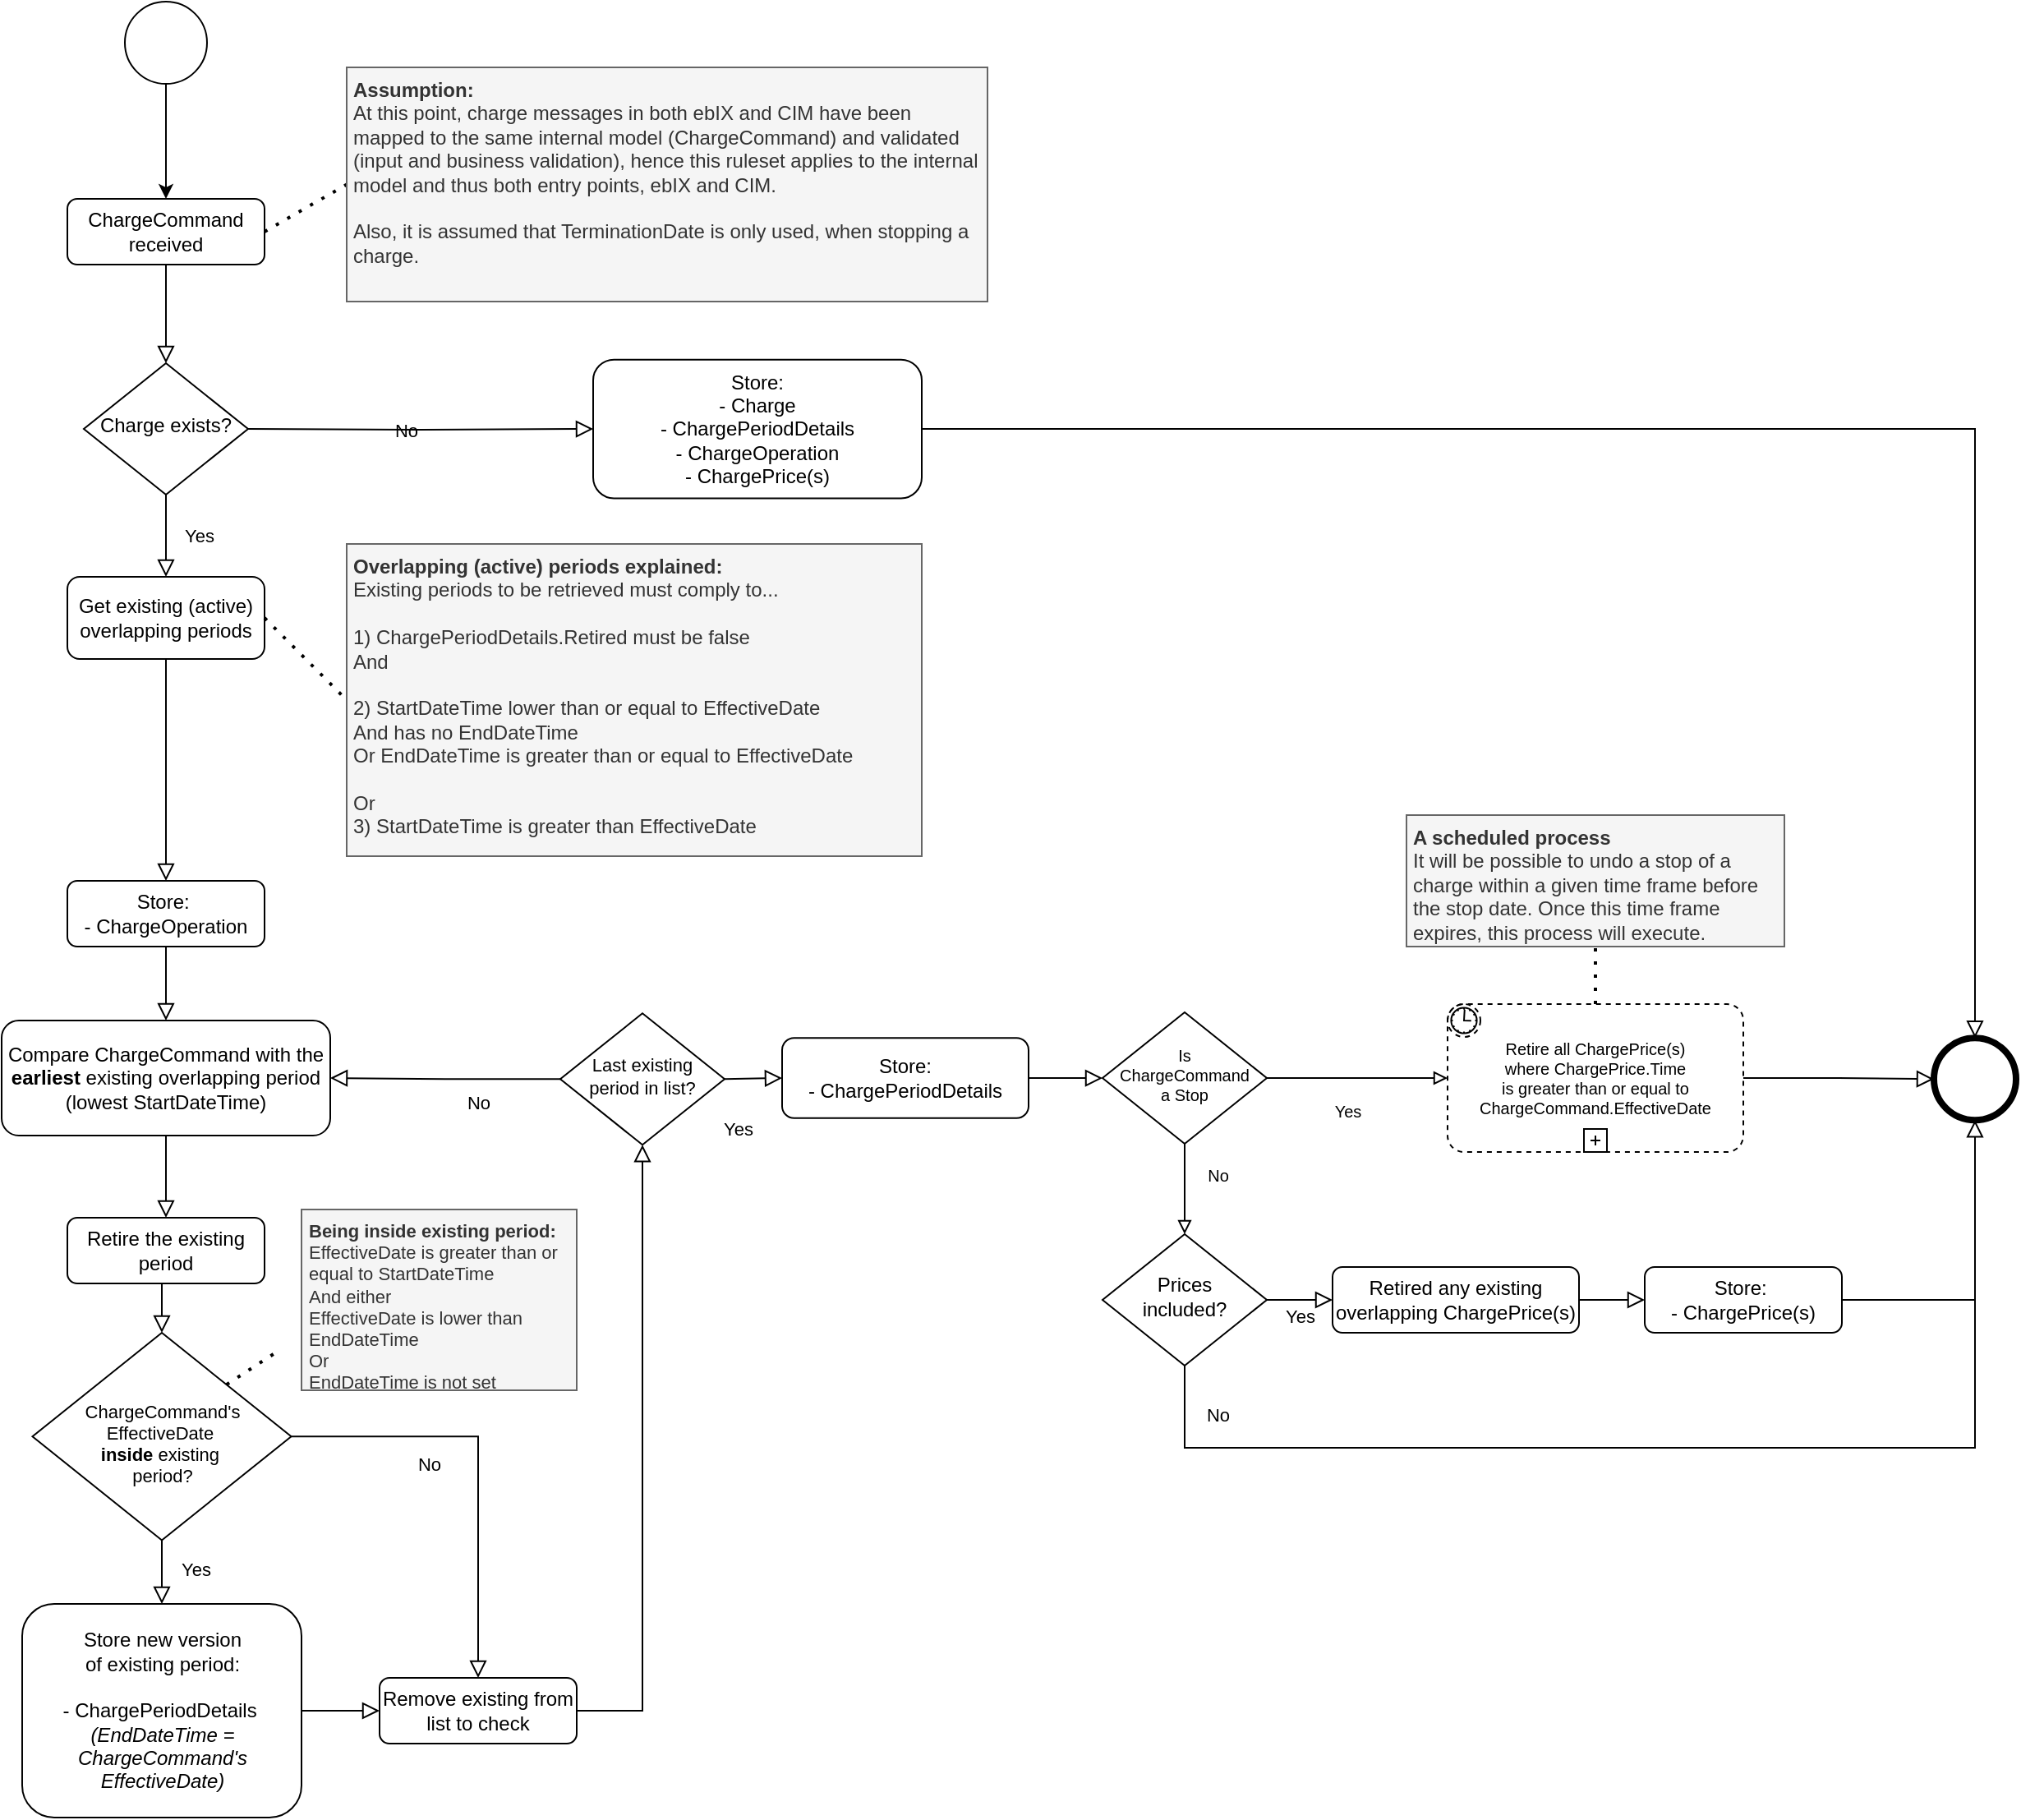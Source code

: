 <mxfile version="14.6.13" type="device"><diagram name="Ruleset" id="aTDmlHRYEX7bE9_bO80g"><mxGraphModel dx="1086" dy="879" grid="1" gridSize="10" guides="1" tooltips="1" connect="1" arrows="1" fold="1" page="1" pageScale="1" pageWidth="827" pageHeight="1169" math="0" shadow="0"><root><mxCell id="shvMQt2wjngiFg1QEDL--0"/><mxCell id="shvMQt2wjngiFg1QEDL--1" parent="shvMQt2wjngiFg1QEDL--0"/><mxCell id="shvMQt2wjngiFg1QEDL--2" value="" style="rounded=0;html=1;jettySize=auto;orthogonalLoop=1;fontSize=11;endArrow=block;endFill=0;endSize=8;strokeWidth=1;shadow=0;labelBackgroundColor=none;edgeStyle=orthogonalEdgeStyle;" parent="shvMQt2wjngiFg1QEDL--1" source="shvMQt2wjngiFg1QEDL--3" target="shvMQt2wjngiFg1QEDL--5" edge="1"><mxGeometry relative="1" as="geometry"/></mxCell><mxCell id="shvMQt2wjngiFg1QEDL--3" value="ChargeCommand&lt;br&gt;received" style="rounded=1;whiteSpace=wrap;html=1;fontSize=12;glass=0;strokeWidth=1;shadow=0;" parent="shvMQt2wjngiFg1QEDL--1" vertex="1"><mxGeometry x="80" y="170" width="120" height="40" as="geometry"/></mxCell><mxCell id="shvMQt2wjngiFg1QEDL--4" value="Yes" style="rounded=0;html=1;jettySize=auto;orthogonalLoop=1;fontSize=11;endArrow=block;endFill=0;endSize=8;strokeWidth=1;shadow=0;labelBackgroundColor=none;edgeStyle=orthogonalEdgeStyle;entryX=0.5;entryY=0;entryDx=0;entryDy=0;entryPerimeter=0;" parent="shvMQt2wjngiFg1QEDL--1" source="shvMQt2wjngiFg1QEDL--5" target="shvMQt2wjngiFg1QEDL--29" edge="1"><mxGeometry y="20" relative="1" as="geometry"><mxPoint as="offset"/><mxPoint x="140" y="400" as="targetPoint"/></mxGeometry></mxCell><mxCell id="shvMQt2wjngiFg1QEDL--5" value="Charge exists?" style="rhombus;whiteSpace=wrap;html=1;shadow=0;fontFamily=Helvetica;fontSize=12;align=center;strokeWidth=1;spacing=6;spacingTop=-4;" parent="shvMQt2wjngiFg1QEDL--1" vertex="1"><mxGeometry x="90" y="270" width="100" height="80" as="geometry"/></mxCell><mxCell id="shvMQt2wjngiFg1QEDL--9" value="" style="edgeStyle=orthogonalEdgeStyle;rounded=0;orthogonalLoop=1;jettySize=auto;html=1;" parent="shvMQt2wjngiFg1QEDL--1" source="shvMQt2wjngiFg1QEDL--10" target="shvMQt2wjngiFg1QEDL--3" edge="1"><mxGeometry relative="1" as="geometry"/></mxCell><mxCell id="shvMQt2wjngiFg1QEDL--10" value="" style="ellipse;whiteSpace=wrap;html=1;aspect=fixed;" parent="shvMQt2wjngiFg1QEDL--1" vertex="1"><mxGeometry x="115" y="50" width="50" height="50" as="geometry"/></mxCell><mxCell id="shvMQt2wjngiFg1QEDL--15" value="No" style="edgeStyle=orthogonalEdgeStyle;rounded=0;html=1;jettySize=auto;orthogonalLoop=1;fontSize=11;endArrow=block;endFill=0;endSize=8;strokeWidth=1;shadow=0;labelBackgroundColor=none;entryX=0;entryY=0.5;entryDx=0;entryDy=0;" parent="shvMQt2wjngiFg1QEDL--1" target="wn73D-RLNSkzq5rc3Wdc-18" edge="1"><mxGeometry y="10" relative="1" as="geometry"><mxPoint as="offset"/><mxPoint x="190" y="310" as="sourcePoint"/><mxPoint x="490" y="310.005" as="targetPoint"/></mxGeometry></mxCell><mxCell id="shvMQt2wjngiFg1QEDL--17" value="" style="ellipse;whiteSpace=wrap;html=1;aspect=fixed;strokeWidth=4;" parent="shvMQt2wjngiFg1QEDL--1" vertex="1"><mxGeometry x="1216" y="680.63" width="50" height="50" as="geometry"/></mxCell><mxCell id="shvMQt2wjngiFg1QEDL--21" value="" style="endArrow=none;dashed=1;html=1;dashPattern=1 3;strokeWidth=2;exitX=1;exitY=0.5;exitDx=0;exitDy=0;entryX=0;entryY=0.5;entryDx=0;entryDy=0;" parent="shvMQt2wjngiFg1QEDL--1" source="shvMQt2wjngiFg1QEDL--3" target="0ldkaYuPEn0-mHDtntOZ-0" edge="1"><mxGeometry width="50" height="50" relative="1" as="geometry"><mxPoint x="540" y="490" as="sourcePoint"/><mxPoint x="240" y="190" as="targetPoint"/></mxGeometry></mxCell><mxCell id="shvMQt2wjngiFg1QEDL--23" value="Remove existing from list to check" style="rounded=1;whiteSpace=wrap;html=1;fontSize=12;glass=0;strokeWidth=1;shadow=0;" parent="shvMQt2wjngiFg1QEDL--1" vertex="1"><mxGeometry x="270" y="1070" width="120" height="40" as="geometry"/></mxCell><mxCell id="shvMQt2wjngiFg1QEDL--28" value="Compare ChargeCommand with the &lt;b&gt;earliest &lt;/b&gt;existing overlapping period (lowest StartDateTime)" style="rounded=1;whiteSpace=wrap;html=1;fontSize=12;glass=0;strokeWidth=1;shadow=0;" parent="shvMQt2wjngiFg1QEDL--1" vertex="1"><mxGeometry x="40" y="670" width="200" height="70" as="geometry"/></mxCell><mxCell id="shvMQt2wjngiFg1QEDL--29" value="Get existing (active) overlapping periods" style="rounded=1;whiteSpace=wrap;html=1;fontSize=12;glass=0;strokeWidth=1;shadow=0;" parent="shvMQt2wjngiFg1QEDL--1" vertex="1"><mxGeometry x="80" y="400" width="120" height="50" as="geometry"/></mxCell><mxCell id="shvMQt2wjngiFg1QEDL--30" value="" style="rounded=0;html=1;jettySize=auto;orthogonalLoop=1;fontSize=11;endArrow=block;endFill=0;endSize=8;strokeWidth=1;shadow=0;labelBackgroundColor=none;edgeStyle=orthogonalEdgeStyle;exitX=0.5;exitY=1;exitDx=0;exitDy=0;entryX=0.5;entryY=0;entryDx=0;entryDy=0;" parent="shvMQt2wjngiFg1QEDL--1" source="shvMQt2wjngiFg1QEDL--29" target="VuEprpbZBXuSw6ltTNLs-4" edge="1"><mxGeometry y="20" relative="1" as="geometry"><mxPoint as="offset"/><mxPoint x="160" y="640" as="targetPoint"/><mxPoint x="150" y="590" as="sourcePoint"/></mxGeometry></mxCell><mxCell id="shvMQt2wjngiFg1QEDL--31" value="" style="rounded=0;html=1;jettySize=auto;orthogonalLoop=1;fontSize=11;endArrow=block;endFill=0;endSize=8;strokeWidth=1;shadow=0;labelBackgroundColor=none;edgeStyle=orthogonalEdgeStyle;exitX=0.5;exitY=1;exitDx=0;exitDy=0;entryX=0.5;entryY=0;entryDx=0;entryDy=0;" parent="shvMQt2wjngiFg1QEDL--1" source="shvMQt2wjngiFg1QEDL--28" target="VuEprpbZBXuSw6ltTNLs-3" edge="1"><mxGeometry y="20" relative="1" as="geometry"><mxPoint as="offset"/><mxPoint x="140" y="815" as="targetPoint"/><mxPoint x="150" y="755" as="sourcePoint"/></mxGeometry></mxCell><mxCell id="shvMQt2wjngiFg1QEDL--34" value="Last existing period in list?" style="rhombus;whiteSpace=wrap;html=1;shadow=0;fontFamily=Helvetica;fontSize=11;align=center;strokeWidth=1;spacing=6;spacingTop=-4;" parent="shvMQt2wjngiFg1QEDL--1" vertex="1"><mxGeometry x="380" y="665.63" width="100" height="80" as="geometry"/></mxCell><mxCell id="shvMQt2wjngiFg1QEDL--35" value="" style="edgeStyle=orthogonalEdgeStyle;rounded=0;html=1;jettySize=auto;orthogonalLoop=1;fontSize=11;endArrow=block;endFill=0;endSize=8;strokeWidth=1;shadow=0;labelBackgroundColor=none;entryX=0;entryY=0.5;entryDx=0;entryDy=0;exitX=1;exitY=0.5;exitDx=0;exitDy=0;" parent="shvMQt2wjngiFg1QEDL--1" source="VuEprpbZBXuSw6ltTNLs-0" target="shvMQt2wjngiFg1QEDL--23" edge="1"><mxGeometry y="10" relative="1" as="geometry"><mxPoint as="offset"/><mxPoint x="225" y="1085" as="sourcePoint"/><mxPoint x="500" y="1449" as="targetPoint"/></mxGeometry></mxCell><mxCell id="shvMQt2wjngiFg1QEDL--36" value="" style="edgeStyle=orthogonalEdgeStyle;rounded=0;html=1;jettySize=auto;orthogonalLoop=1;fontSize=11;endArrow=block;endFill=0;endSize=8;strokeWidth=1;shadow=0;labelBackgroundColor=none;entryX=0.5;entryY=1;entryDx=0;entryDy=0;exitX=1;exitY=0.5;exitDx=0;exitDy=0;" parent="shvMQt2wjngiFg1QEDL--1" source="shvMQt2wjngiFg1QEDL--23" target="shvMQt2wjngiFg1QEDL--34" edge="1"><mxGeometry x="0.143" y="-20" relative="1" as="geometry"><mxPoint as="offset"/><mxPoint x="340" y="1285" as="sourcePoint"/><mxPoint x="990" y="1270" as="targetPoint"/></mxGeometry></mxCell><mxCell id="shvMQt2wjngiFg1QEDL--41" value="Yes" style="edgeStyle=orthogonalEdgeStyle;rounded=0;html=1;jettySize=auto;orthogonalLoop=1;fontSize=11;endArrow=block;endFill=0;endSize=8;strokeWidth=1;shadow=0;labelBackgroundColor=none;exitX=0.5;exitY=1;exitDx=0;exitDy=0;entryX=0.5;entryY=0;entryDx=0;entryDy=0;" parent="shvMQt2wjngiFg1QEDL--1" source="shvMQt2wjngiFg1QEDL--48" target="VuEprpbZBXuSw6ltTNLs-0" edge="1"><mxGeometry x="-0.066" y="20" relative="1" as="geometry"><mxPoint as="offset"/><mxPoint x="140" y="995" as="sourcePoint"/><mxPoint x="140" y="1055" as="targetPoint"/></mxGeometry></mxCell><mxCell id="shvMQt2wjngiFg1QEDL--42" value="Yes" style="edgeStyle=orthogonalEdgeStyle;rounded=0;html=1;jettySize=auto;orthogonalLoop=1;fontSize=11;endArrow=block;endFill=0;endSize=8;strokeWidth=1;shadow=0;labelBackgroundColor=none;exitX=1;exitY=0.5;exitDx=0;exitDy=0;entryX=0;entryY=0.5;entryDx=0;entryDy=0;" parent="shvMQt2wjngiFg1QEDL--1" source="shvMQt2wjngiFg1QEDL--34" target="VuEprpbZBXuSw6ltTNLs-7" edge="1"><mxGeometry x="-0.601" y="-30" relative="1" as="geometry"><mxPoint as="offset"/><mxPoint x="410" y="1420" as="sourcePoint"/><mxPoint x="580" y="730" as="targetPoint"/><Array as="points"><mxPoint x="480" y="705"/><mxPoint x="480" y="705"/></Array></mxGeometry></mxCell><mxCell id="shvMQt2wjngiFg1QEDL--48" value="&lt;font style=&quot;font-size: 11px&quot;&gt;&lt;br&gt;ChargeCommand's&lt;br&gt;EffectiveDate&amp;nbsp;&lt;br&gt;&lt;b&gt;inside&amp;nbsp;&lt;/b&gt;existing&amp;nbsp;&lt;br&gt;period?&lt;/font&gt;" style="rhombus;whiteSpace=wrap;html=1;shadow=0;fontFamily=Helvetica;fontSize=10;align=center;strokeWidth=1;spacing=6;spacingTop=-4;" parent="shvMQt2wjngiFg1QEDL--1" vertex="1"><mxGeometry x="58.75" y="860" width="157.5" height="126.25" as="geometry"/></mxCell><mxCell id="shvMQt2wjngiFg1QEDL--50" value="No" style="rounded=0;html=1;jettySize=auto;orthogonalLoop=1;fontSize=11;endArrow=block;endFill=0;endSize=8;strokeWidth=1;shadow=0;labelBackgroundColor=none;edgeStyle=orthogonalEdgeStyle;exitX=1;exitY=0.5;exitDx=0;exitDy=0;entryX=0.5;entryY=0;entryDx=0;entryDy=0;" parent="shvMQt2wjngiFg1QEDL--1" source="shvMQt2wjngiFg1QEDL--48" target="shvMQt2wjngiFg1QEDL--23" edge="1"><mxGeometry x="-0.357" y="-17" relative="1" as="geometry"><mxPoint as="offset"/><mxPoint x="274" y="875" as="targetPoint"/><mxPoint x="150" y="855" as="sourcePoint"/></mxGeometry></mxCell><mxCell id="shvMQt2wjngiFg1QEDL--53" value="" style="rounded=0;html=1;jettySize=auto;orthogonalLoop=1;fontSize=11;endArrow=block;endFill=0;endSize=8;strokeWidth=1;shadow=0;labelBackgroundColor=none;edgeStyle=orthogonalEdgeStyle;exitX=0.5;exitY=1;exitDx=0;exitDy=0;entryX=0.5;entryY=0;entryDx=0;entryDy=0;" parent="shvMQt2wjngiFg1QEDL--1" source="VuEprpbZBXuSw6ltTNLs-3" target="shvMQt2wjngiFg1QEDL--48" edge="1"><mxGeometry y="20" relative="1" as="geometry"><mxPoint as="offset"/><mxPoint x="140" y="955" as="targetPoint"/><mxPoint x="150" y="855" as="sourcePoint"/></mxGeometry></mxCell><mxCell id="VuEprpbZBXuSw6ltTNLs-0" value="Store new version &lt;br&gt;of existing period:&lt;br&gt;&amp;nbsp;&lt;br&gt;- ChargePeriodDetails&amp;nbsp;&lt;br&gt;&lt;i&gt;(EndDateTime = ChargeCommand's EffectiveDate)&lt;/i&gt;" style="rounded=1;whiteSpace=wrap;html=1;fontSize=12;glass=0;strokeWidth=1;shadow=0;" parent="shvMQt2wjngiFg1QEDL--1" vertex="1"><mxGeometry x="52.5" y="1025" width="170" height="130" as="geometry"/></mxCell><mxCell id="VuEprpbZBXuSw6ltTNLs-3" value="Retire&lt;b&gt;&amp;nbsp;&lt;/b&gt;the existing period" style="rounded=1;whiteSpace=wrap;html=1;fontSize=12;glass=0;strokeWidth=1;shadow=0;" parent="shvMQt2wjngiFg1QEDL--1" vertex="1"><mxGeometry x="80" y="790" width="120" height="40" as="geometry"/></mxCell><mxCell id="VuEprpbZBXuSw6ltTNLs-4" value="Store:&amp;nbsp;&lt;br&gt;- ChargeOperation" style="rounded=1;whiteSpace=wrap;html=1;fontSize=12;glass=0;strokeWidth=1;shadow=0;" parent="shvMQt2wjngiFg1QEDL--1" vertex="1"><mxGeometry x="80" y="585" width="120" height="40" as="geometry"/></mxCell><mxCell id="VuEprpbZBXuSw6ltTNLs-5" value="" style="rounded=0;html=1;jettySize=auto;orthogonalLoop=1;fontSize=11;endArrow=block;endFill=0;endSize=8;strokeWidth=1;shadow=0;labelBackgroundColor=none;edgeStyle=orthogonalEdgeStyle;exitX=0.5;exitY=1;exitDx=0;exitDy=0;entryX=0.5;entryY=0;entryDx=0;entryDy=0;" parent="shvMQt2wjngiFg1QEDL--1" source="VuEprpbZBXuSw6ltTNLs-4" target="shvMQt2wjngiFg1QEDL--28" edge="1"><mxGeometry y="20" relative="1" as="geometry"><mxPoint as="offset"/><mxPoint x="140" y="805" as="targetPoint"/><mxPoint x="150" y="695" as="sourcePoint"/></mxGeometry></mxCell><mxCell id="VuEprpbZBXuSw6ltTNLs-7" value="Store:&lt;br&gt;- ChargePeriodDetails" style="rounded=1;whiteSpace=wrap;html=1;fontSize=12;glass=0;strokeWidth=1;shadow=0;" parent="shvMQt2wjngiFg1QEDL--1" vertex="1"><mxGeometry x="515" y="680.63" width="150" height="48.75" as="geometry"/></mxCell><mxCell id="VuEprpbZBXuSw6ltTNLs-8" value="No" style="rounded=0;html=1;jettySize=auto;orthogonalLoop=1;fontSize=11;endArrow=block;endFill=0;endSize=8;strokeWidth=1;shadow=0;labelBackgroundColor=none;edgeStyle=orthogonalEdgeStyle;exitX=0;exitY=0.5;exitDx=0;exitDy=0;entryX=1;entryY=0.5;entryDx=0;entryDy=0;" parent="shvMQt2wjngiFg1QEDL--1" source="shvMQt2wjngiFg1QEDL--34" target="shvMQt2wjngiFg1QEDL--28" edge="1"><mxGeometry x="-0.289" y="14" relative="1" as="geometry"><mxPoint as="offset"/><mxPoint x="150" y="825" as="targetPoint"/><mxPoint x="150" y="775" as="sourcePoint"/></mxGeometry></mxCell><mxCell id="0ldkaYuPEn0-mHDtntOZ-3" value="No" style="edgeStyle=orthogonalEdgeStyle;rounded=0;orthogonalLoop=1;jettySize=auto;html=1;exitX=0.5;exitY=1;exitDx=0;exitDy=0;endArrow=none;endFill=0;" edge="1" parent="shvMQt2wjngiFg1QEDL--1" source="wn73D-RLNSkzq5rc3Wdc-2"><mxGeometry x="-0.797" y="20" relative="1" as="geometry"><mxPoint x="1241" y="770" as="targetPoint"/><Array as="points"><mxPoint x="760" y="930"/><mxPoint x="1241" y="930"/></Array><mxPoint as="offset"/></mxGeometry></mxCell><mxCell id="wn73D-RLNSkzq5rc3Wdc-2" value="Prices &lt;br&gt;included?" style="rhombus;whiteSpace=wrap;html=1;shadow=0;fontFamily=Helvetica;fontSize=12;align=center;strokeWidth=1;spacing=6;spacingTop=-4;" parent="shvMQt2wjngiFg1QEDL--1" vertex="1"><mxGeometry x="710" y="800" width="100" height="80" as="geometry"/></mxCell><mxCell id="wn73D-RLNSkzq5rc3Wdc-3" value="Store:&amp;nbsp;&lt;br&gt;- ChargePrice(s)" style="rounded=1;whiteSpace=wrap;html=1;fontSize=12;glass=0;strokeWidth=1;shadow=0;" parent="shvMQt2wjngiFg1QEDL--1" vertex="1"><mxGeometry x="1040" y="820" width="120" height="40" as="geometry"/></mxCell><mxCell id="wn73D-RLNSkzq5rc3Wdc-4" value="Retired any existing overlapping ChargePrice(s)" style="rounded=1;whiteSpace=wrap;html=1;fontSize=12;glass=0;strokeWidth=1;shadow=0;" parent="shvMQt2wjngiFg1QEDL--1" vertex="1"><mxGeometry x="850" y="820" width="150" height="40" as="geometry"/></mxCell><mxCell id="wn73D-RLNSkzq5rc3Wdc-6" value="" style="rounded=0;html=1;jettySize=auto;orthogonalLoop=1;fontSize=11;endArrow=block;endFill=0;endSize=8;strokeWidth=1;shadow=0;labelBackgroundColor=none;edgeStyle=orthogonalEdgeStyle;exitX=1;exitY=0.5;exitDx=0;exitDy=0;entryX=0;entryY=0.5;entryDx=0;entryDy=0;" parent="shvMQt2wjngiFg1QEDL--1" source="VuEprpbZBXuSw6ltTNLs-7" target="0ldkaYuPEn0-mHDtntOZ-12" edge="1"><mxGeometry y="20" relative="1" as="geometry"><mxPoint as="offset"/><mxPoint x="700" y="730" as="targetPoint"/><mxPoint x="700" y="300" as="sourcePoint"/></mxGeometry></mxCell><mxCell id="wn73D-RLNSkzq5rc3Wdc-11" value="Yes" style="edgeStyle=orthogonalEdgeStyle;rounded=0;html=1;jettySize=auto;orthogonalLoop=1;fontSize=11;endArrow=block;endFill=0;endSize=8;strokeWidth=1;shadow=0;labelBackgroundColor=none;exitX=1;exitY=0.5;exitDx=0;exitDy=0;entryX=0;entryY=0.5;entryDx=0;entryDy=0;" parent="shvMQt2wjngiFg1QEDL--1" source="wn73D-RLNSkzq5rc3Wdc-2" target="wn73D-RLNSkzq5rc3Wdc-4" edge="1"><mxGeometry y="-10" relative="1" as="geometry"><mxPoint as="offset"/><mxPoint x="1018" y="469.99" as="sourcePoint"/><mxPoint x="1288" y="544.99" as="targetPoint"/></mxGeometry></mxCell><mxCell id="wn73D-RLNSkzq5rc3Wdc-12" style="edgeStyle=orthogonalEdgeStyle;rounded=0;orthogonalLoop=1;jettySize=auto;html=1;exitX=0.5;exitY=1;exitDx=0;exitDy=0;strokeColor=#000000;" parent="shvMQt2wjngiFg1QEDL--1" source="wn73D-RLNSkzq5rc3Wdc-4" target="wn73D-RLNSkzq5rc3Wdc-4" edge="1"><mxGeometry relative="1" as="geometry"/></mxCell><mxCell id="wn73D-RLNSkzq5rc3Wdc-14" value="" style="rounded=0;html=1;jettySize=auto;orthogonalLoop=1;fontSize=11;endArrow=block;endFill=0;endSize=8;strokeWidth=1;shadow=0;labelBackgroundColor=none;edgeStyle=orthogonalEdgeStyle;exitX=1;exitY=0.5;exitDx=0;exitDy=0;entryX=0;entryY=0.5;entryDx=0;entryDy=0;" parent="shvMQt2wjngiFg1QEDL--1" source="wn73D-RLNSkzq5rc3Wdc-4" target="wn73D-RLNSkzq5rc3Wdc-3" edge="1"><mxGeometry y="20" relative="1" as="geometry"><mxPoint as="offset"/><mxPoint x="1143" y="779.99" as="targetPoint"/><mxPoint x="1172.5" y="449.99" as="sourcePoint"/></mxGeometry></mxCell><mxCell id="wn73D-RLNSkzq5rc3Wdc-18" value="Store:&lt;br&gt;- Charge&lt;br&gt;- ChargePeriodDetails&lt;br&gt;- ChargeOperation&lt;br&gt;- ChargePrice(s)" style="rounded=1;whiteSpace=wrap;html=1;fontSize=12;glass=0;strokeWidth=1;shadow=0;" parent="shvMQt2wjngiFg1QEDL--1" vertex="1"><mxGeometry x="400" y="267.82" width="200" height="84.37" as="geometry"/></mxCell><mxCell id="wn73D-RLNSkzq5rc3Wdc-24" value="" style="rounded=0;html=1;jettySize=auto;orthogonalLoop=1;fontSize=11;endArrow=block;endFill=0;endSize=8;strokeWidth=1;shadow=0;labelBackgroundColor=none;edgeStyle=orthogonalEdgeStyle;exitX=1;exitY=0.5;exitDx=0;exitDy=0;entryX=0.5;entryY=1;entryDx=0;entryDy=0;" parent="shvMQt2wjngiFg1QEDL--1" source="wn73D-RLNSkzq5rc3Wdc-3" target="shvMQt2wjngiFg1QEDL--17" edge="1"><mxGeometry y="20" relative="1" as="geometry"><mxPoint as="offset"/><mxPoint x="1230" y="820" as="targetPoint"/><mxPoint x="1153" y="719.99" as="sourcePoint"/></mxGeometry></mxCell><mxCell id="wn73D-RLNSkzq5rc3Wdc-25" value="" style="edgeStyle=orthogonalEdgeStyle;rounded=0;html=1;jettySize=auto;orthogonalLoop=1;fontSize=11;endArrow=block;endFill=0;endSize=8;strokeWidth=1;shadow=0;labelBackgroundColor=none;exitX=1;exitY=0.5;exitDx=0;exitDy=0;entryX=0.5;entryY=0;entryDx=0;entryDy=0;" parent="shvMQt2wjngiFg1QEDL--1" source="wn73D-RLNSkzq5rc3Wdc-18" target="shvMQt2wjngiFg1QEDL--17" edge="1"><mxGeometry x="-0.489" y="20" relative="1" as="geometry"><mxPoint as="offset"/><mxPoint x="787" y="720" as="sourcePoint"/><mxPoint x="940" y="670" as="targetPoint"/><Array as="points"><mxPoint x="1241" y="310"/></Array></mxGeometry></mxCell><mxCell id="0ldkaYuPEn0-mHDtntOZ-0" value="&lt;b&gt;Assumption:&amp;nbsp;&lt;/b&gt;&lt;br&gt;At this point, charge messages in both ebIX and CIM have been mapped to the same internal model (ChargeCommand) and validated (input and business validation), hence this ruleset applies to the internal model and thus both entry points, ebIX and CIM.&lt;br&gt;&lt;br&gt;Also, it is assumed that TerminationDate is only used, when stopping a charge.&amp;nbsp;" style="text;html=1;strokeColor=#666666;fillColor=#f5f5f5;align=left;verticalAlign=top;whiteSpace=wrap;rounded=0;fontColor=#333333;perimeterSpacing=0;spacingTop=0;spacingLeft=2;spacingBottom=2;" vertex="1" parent="shvMQt2wjngiFg1QEDL--1"><mxGeometry x="250" y="90" width="390" height="142.5" as="geometry"/></mxCell><mxCell id="0ldkaYuPEn0-mHDtntOZ-1" value="" style="endArrow=none;dashed=1;html=1;dashPattern=1 3;strokeWidth=2;exitX=1;exitY=0.5;exitDx=0;exitDy=0;entryX=0;entryY=0.5;entryDx=0;entryDy=0;" edge="1" parent="shvMQt2wjngiFg1QEDL--1" source="shvMQt2wjngiFg1QEDL--29" target="0ldkaYuPEn0-mHDtntOZ-2"><mxGeometry width="50" height="50" relative="1" as="geometry"><mxPoint x="210" y="200" as="sourcePoint"/><mxPoint x="240" y="425" as="targetPoint"/></mxGeometry></mxCell><mxCell id="0ldkaYuPEn0-mHDtntOZ-2" value="&lt;b&gt;Overlapping (active) periods explained:&lt;/b&gt;&lt;br&gt;Existing periods to be retrieved must comply to...&lt;br&gt;&lt;br&gt;1) ChargePeriodDetails.Retired must be false&lt;br&gt;And&amp;nbsp;&lt;br&gt;&lt;br&gt;2) StartDateTime lower than or equal to EffectiveDate&lt;br&gt;And has no EndDateTime&lt;br&gt;Or EndDateTime is greater than or equal to EffectiveDate&lt;br&gt;&lt;br&gt;Or&lt;br&gt;3) StartDateTime is greater than EffectiveDate&lt;br&gt;&lt;div&gt;&lt;br&gt;&lt;/div&gt;" style="text;html=1;strokeColor=#666666;fillColor=#f5f5f5;align=left;verticalAlign=top;whiteSpace=wrap;rounded=0;fontColor=#333333;perimeterSpacing=0;spacingTop=0;spacingLeft=2;spacingBottom=2;" vertex="1" parent="shvMQt2wjngiFg1QEDL--1"><mxGeometry x="250" y="380" width="350" height="190" as="geometry"/></mxCell><mxCell id="0ldkaYuPEn0-mHDtntOZ-11" value="No" style="edgeStyle=orthogonalEdgeStyle;rounded=0;orthogonalLoop=1;jettySize=auto;html=1;entryX=0.5;entryY=0;entryDx=0;entryDy=0;fontSize=10;endArrow=block;endFill=0;exitX=0.5;exitY=1;exitDx=0;exitDy=0;" edge="1" parent="shvMQt2wjngiFg1QEDL--1" source="0ldkaYuPEn0-mHDtntOZ-12" target="wn73D-RLNSkzq5rc3Wdc-2"><mxGeometry x="-0.333" y="20" relative="1" as="geometry"><mxPoint x="766.5" y="785" as="sourcePoint"/><mxPoint as="offset"/></mxGeometry></mxCell><mxCell id="0ldkaYuPEn0-mHDtntOZ-15" value="Yes" style="edgeStyle=orthogonalEdgeStyle;rounded=0;orthogonalLoop=1;jettySize=auto;html=1;entryX=0;entryY=0.5;entryDx=0;entryDy=0;fontSize=10;endArrow=block;endFill=0;entryPerimeter=0;" edge="1" parent="shvMQt2wjngiFg1QEDL--1" source="0ldkaYuPEn0-mHDtntOZ-12" target="0ldkaYuPEn0-mHDtntOZ-19"><mxGeometry x="-0.096" y="-20" relative="1" as="geometry"><mxPoint x="860" y="729.995" as="targetPoint"/><mxPoint as="offset"/></mxGeometry></mxCell><mxCell id="0ldkaYuPEn0-mHDtntOZ-12" value="Is&lt;br style=&quot;font-size: 10px;&quot;&gt;ChargeCommand&lt;br style=&quot;font-size: 10px;&quot;&gt;a Stop" style="rhombus;whiteSpace=wrap;html=1;shadow=0;fontFamily=Helvetica;fontSize=10;align=center;strokeWidth=1;spacing=6;spacingTop=-4;" vertex="1" parent="shvMQt2wjngiFg1QEDL--1"><mxGeometry x="710" y="665.01" width="100" height="80" as="geometry"/></mxCell><mxCell id="0ldkaYuPEn0-mHDtntOZ-18" value="" style="rounded=0;html=1;jettySize=auto;orthogonalLoop=1;fontSize=11;endArrow=block;endFill=0;endSize=8;strokeWidth=1;shadow=0;labelBackgroundColor=none;edgeStyle=orthogonalEdgeStyle;exitX=1;exitY=0.5;exitDx=0;exitDy=0;entryX=0;entryY=0.5;entryDx=0;entryDy=0;exitPerimeter=0;" edge="1" parent="shvMQt2wjngiFg1QEDL--1" source="0ldkaYuPEn0-mHDtntOZ-19" target="shvMQt2wjngiFg1QEDL--17"><mxGeometry y="20" relative="1" as="geometry"><mxPoint as="offset"/><mxPoint x="1200" y="720" as="targetPoint"/><mxPoint x="1060" y="729.995" as="sourcePoint"/></mxGeometry></mxCell><mxCell id="0ldkaYuPEn0-mHDtntOZ-19" value="Retire all ChargePrice(s) &#10;where ChargePrice.Time&#10;is greater than or equal to &#10;ChargeCommand.EffectiveDate" style="points=[[0.25,0,0],[0.5,0,0],[0.75,0,0],[1,0.25,0],[1,0.5,0],[1,0.75,0],[0.75,1,0],[0.5,1,0],[0.25,1,0],[0,0.75,0],[0,0.5,0],[0,0.25,0]];shape=mxgraph.bpmn.task;rectStyle=rounded;size=10;taskMarker=abstract;bpmnShapeType=subprocess;isLoopSub=1;outline=eventNonint;symbol=timer;fontSize=10;" vertex="1" parent="shvMQt2wjngiFg1QEDL--1"><mxGeometry x="920" y="660" width="180" height="90" as="geometry"/></mxCell><mxCell id="0ldkaYuPEn0-mHDtntOZ-20" value="" style="endArrow=none;dashed=1;html=1;dashPattern=1 3;strokeWidth=2;exitX=0.5;exitY=0;exitDx=0;exitDy=0;exitPerimeter=0;entryX=0.5;entryY=1;entryDx=0;entryDy=0;" edge="1" parent="shvMQt2wjngiFg1QEDL--1" source="0ldkaYuPEn0-mHDtntOZ-19" target="0ldkaYuPEn0-mHDtntOZ-21"><mxGeometry width="50" height="50" relative="1" as="geometry"><mxPoint x="210" y="435" as="sourcePoint"/><mxPoint x="1010" y="640" as="targetPoint"/></mxGeometry></mxCell><mxCell id="0ldkaYuPEn0-mHDtntOZ-21" value="&lt;b&gt;A scheduled process&lt;/b&gt;&lt;br&gt;It will be possible to undo a stop of a charge within a given time frame before the stop date. Once this time frame expires, this process will execute." style="text;html=1;align=left;verticalAlign=top;whiteSpace=wrap;rounded=0;perimeterSpacing=0;spacingTop=0;spacingLeft=2;spacingBottom=2;fillColor=#f5f5f5;strokeColor=#666666;fontColor=#333333;" vertex="1" parent="shvMQt2wjngiFg1QEDL--1"><mxGeometry x="895" y="545" width="230" height="80" as="geometry"/></mxCell><mxCell id="0ldkaYuPEn0-mHDtntOZ-24" value="" style="endArrow=none;dashed=1;html=1;dashPattern=1 3;strokeWidth=2;exitX=1;exitY=0;exitDx=0;exitDy=0;" edge="1" parent="shvMQt2wjngiFg1QEDL--1" source="shvMQt2wjngiFg1QEDL--48"><mxGeometry width="50" height="50" relative="1" as="geometry"><mxPoint x="210" y="435" as="sourcePoint"/><mxPoint x="210" y="870" as="targetPoint"/></mxGeometry></mxCell><mxCell id="0ldkaYuPEn0-mHDtntOZ-25" value="&lt;b style=&quot;font-size: 11px&quot;&gt;Being inside existing period:&lt;/b&gt;&lt;br style=&quot;font-size: 11px&quot;&gt;EffectiveDate is greater than or equal to StartDateTime&lt;br style=&quot;font-size: 11px&quot;&gt;And either&lt;br style=&quot;font-size: 11px&quot;&gt;EffectiveDate is lower than EndDateTime&lt;br style=&quot;font-size: 11px&quot;&gt;Or &lt;br&gt;EndDateTime is not set&lt;br style=&quot;font-size: 11px&quot;&gt;&lt;div style=&quot;font-size: 11px&quot;&gt;&lt;br style=&quot;font-size: 11px&quot;&gt;&lt;/div&gt;" style="text;html=1;strokeColor=#666666;fillColor=#f5f5f5;align=left;verticalAlign=top;whiteSpace=wrap;rounded=0;fontColor=#333333;perimeterSpacing=0;spacingTop=0;spacingLeft=2;spacingBottom=2;fontSize=11;" vertex="1" parent="shvMQt2wjngiFg1QEDL--1"><mxGeometry x="222.5" y="785" width="167.5" height="110" as="geometry"/></mxCell></root></mxGraphModel></diagram></mxfile>